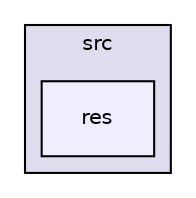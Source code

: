digraph "bullet/bullet-2.82-r2704/Extras/CDTestFramework/AntTweakBar/src/res" {
  compound=true
  node [ fontsize="10", fontname="Helvetica"];
  edge [ labelfontsize="10", labelfontname="Helvetica"];
  subgraph clusterdir_3e2ffb3fc5a8306119d5d32efa4f8072 {
    graph [ bgcolor="#ddddee", pencolor="black", label="src" fontname="Helvetica", fontsize="10", URL="dir_3e2ffb3fc5a8306119d5d32efa4f8072.html"]
  dir_2fa6e50d9698b049f126ced10015a709 [shape=box, label="res", style="filled", fillcolor="#eeeeff", pencolor="black", URL="dir_2fa6e50d9698b049f126ced10015a709.html"];
  }
}
